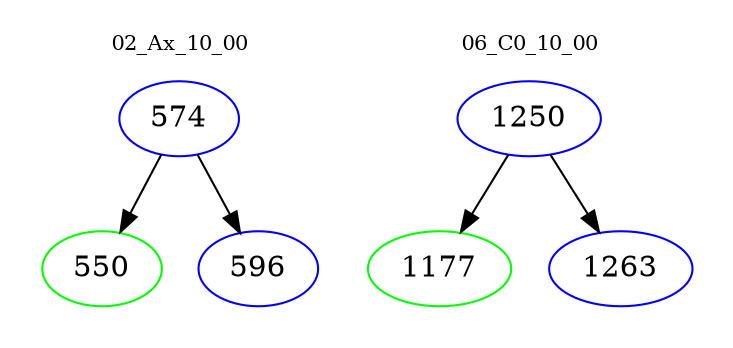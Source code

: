 digraph{
subgraph cluster_0 {
color = white
label = "02_Ax_10_00";
fontsize=10;
T0_574 [label="574", color="blue"]
T0_574 -> T0_550 [color="black"]
T0_550 [label="550", color="green"]
T0_574 -> T0_596 [color="black"]
T0_596 [label="596", color="blue"]
}
subgraph cluster_1 {
color = white
label = "06_C0_10_00";
fontsize=10;
T1_1250 [label="1250", color="blue"]
T1_1250 -> T1_1177 [color="black"]
T1_1177 [label="1177", color="green"]
T1_1250 -> T1_1263 [color="black"]
T1_1263 [label="1263", color="blue"]
}
}
